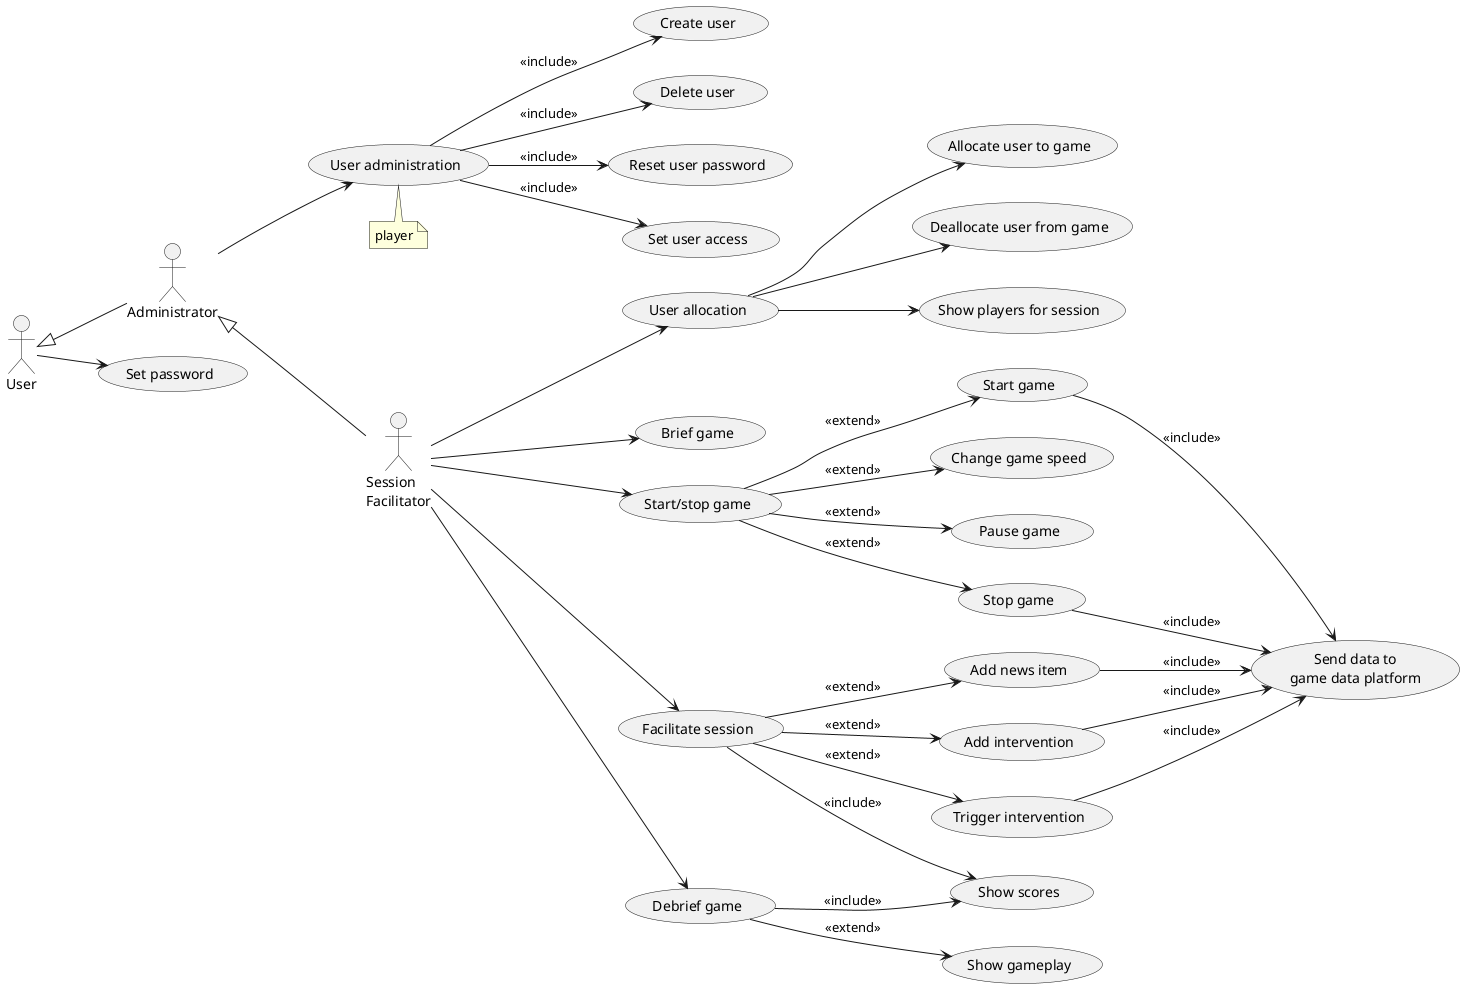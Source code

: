 @startuml
left to right direction

"Session\nFacilitator" as SF
User <|-- Administrator
Administrator <|-- SF

User --> (Set password)

Administrator --> (User administration)
note bottom
  player
end note

(User administration) --> (Create user) : << include >>
(User administration) --> (Delete user) : << include >>
(User administration) --> (Reset user password) : << include >>
(User administration) --> (Set user access) : << include >>

SF --> (User allocation)
(User allocation) --> (Allocate user to game)
(User allocation) --> (Deallocate user from game)
(User allocation) --> (Show players for session)

SF --> (Brief game)

SF --> (Start/stop game)
(Start/stop game) --> (Start game) : << extend >>
(Start/stop game) --> (Change game speed) : << extend >>
(Start/stop game) --> (Pause game) : << extend >>
(Start/stop game) --> (Stop game) : << extend >>

SF --> (Facilitate session)
(Facilitate session) --> (Add news item) : << extend >>
(Facilitate session) --> (Add intervention) : << extend >>
(Facilitate session) --> (Trigger intervention) : << extend >>
(Facilitate session) --> (Show scores) : << include >>

(Start game) --> (Send data to\ngame data platform) : << include >>
(Add news item) --> (Send data to\ngame data platform) : << include >>
(Add intervention) --> (Send data to\ngame data platform) : << include >>
(Trigger intervention) --> (Send data to\ngame data platform) : << include >>
(Stop game) --> (Send data to\ngame data platform) : << include >>

SF --> (Debrief game)
(Debrief game) --> (Show scores) : << include >>
(Debrief game) --> (Show gameplay) : << extend >>

@enduml
